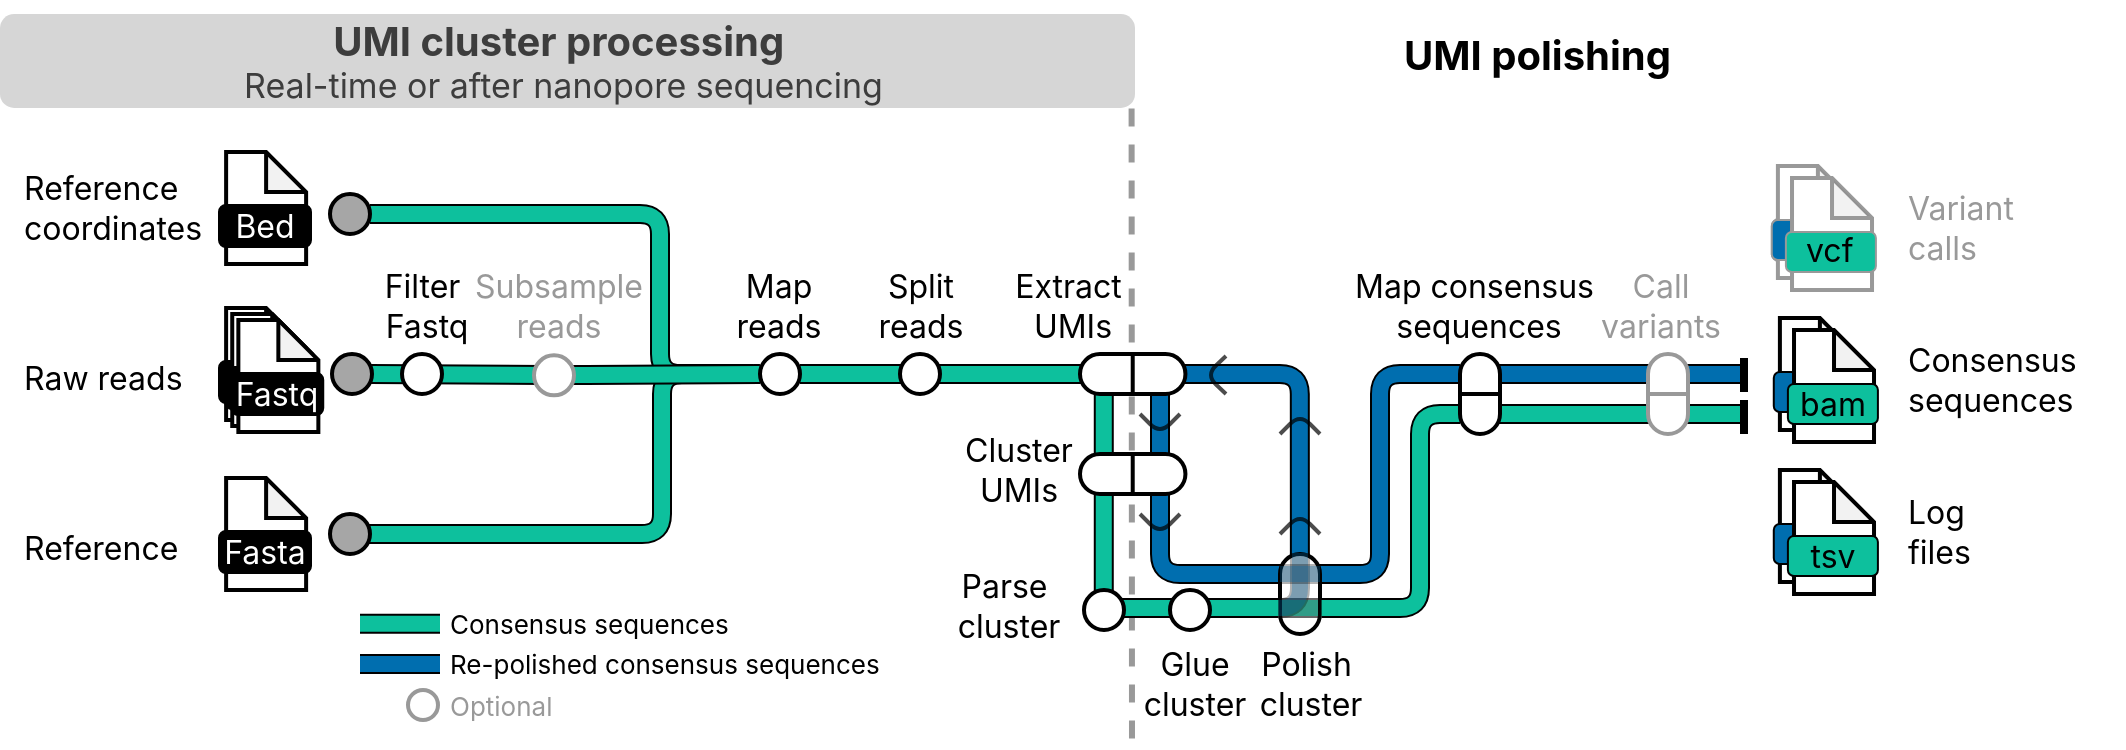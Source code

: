<mxfile version="28.2.7">
  <diagram name="Seite-1" id="3bF9rq2xx_g0gthPHJ9G">
    <mxGraphModel dx="666" dy="364" grid="1" gridSize="10" guides="1" tooltips="1" connect="1" arrows="1" fold="1" page="1" pageScale="1" pageWidth="1169" pageHeight="827" math="0" shadow="0">
      <root>
        <mxCell id="0" />
        <mxCell id="1" parent="0" />
        <mxCell id="2pm-f7Pg-tqy8rKEGzNo-13" value="" style="endArrow=none;dashed=1;html=1;strokeWidth=3;rounded=1;strokeColor=#999999;exitX=0.997;exitY=1.005;exitDx=0;exitDy=0;entryX=0;entryY=0;entryDx=0;entryDy=0;curved=0;fontStyle=0;exitPerimeter=0;" parent="1" source="Rd3KW8EyjoE05cJ4AEKy-13" edge="1">
          <mxGeometry width="50" height="50" relative="1" as="geometry">
            <mxPoint x="636" y="150" as="sourcePoint" />
            <mxPoint x="636" y="514" as="targetPoint" />
          </mxGeometry>
        </mxCell>
        <mxCell id="n7PtKCFFsoCD1RpOH3wQ-37" value="" style="shape=filledEdge;curved=0;rounded=1;fixDash=1;endArrow=none;strokeWidth=10;fillColor=#0DC09D;edgeStyle=orthogonalEdgeStyle;html=1;jumpSize=6;entryX=0;entryY=0.5;entryDx=0;entryDy=0;fontStyle=0;exitX=0.925;exitY=0.499;exitDx=0;exitDy=0;exitPerimeter=0;" parent="1" edge="1" source="Sd8h4VzTOoxkD8U8rxWp-44">
          <mxGeometry width="60" height="40" relative="1" as="geometry">
            <mxPoint x="255.5" y="410.004" as="sourcePoint" />
            <mxPoint x="446.5" y="330.004" as="targetPoint" />
            <Array as="points">
              <mxPoint x="401" y="410" />
              <mxPoint x="401" y="330" />
            </Array>
          </mxGeometry>
        </mxCell>
        <mxCell id="tICcSIBkglp0ECDKhNff-28" value="" style="shape=filledEdge;curved=0;rounded=1;fixDash=1;endArrow=none;strokeWidth=10;fillColor=#0DC09D;edgeStyle=orthogonalEdgeStyle;html=1;strokeColor=default;align=center;verticalAlign=middle;fontFamily=Helvetica;fontSize=11;fontColor=default;labelBackgroundColor=default;jumpSize=6;fontStyle=0;" parent="1" edge="1">
          <mxGeometry width="60" height="40" relative="1" as="geometry">
            <mxPoint x="892" y="350" as="sourcePoint" />
            <mxPoint x="942" y="350" as="targetPoint" />
          </mxGeometry>
        </mxCell>
        <mxCell id="2pm-f7Pg-tqy8rKEGzNo-18" value="" style="shape=filledEdge;curved=0;rounded=1;fixDash=1;endArrow=none;strokeWidth=10;fillColor=#0DC09D;edgeStyle=orthogonalEdgeStyle;html=1;strokeColor=default;align=center;verticalAlign=middle;fontFamily=Helvetica;fontSize=11;fontColor=default;labelBackgroundColor=default;jumpSize=6;fontStyle=0;" parent="1" edge="1">
          <mxGeometry width="60" height="40" relative="1" as="geometry">
            <mxPoint x="802" y="350" as="sourcePoint" />
            <mxPoint x="897" y="350" as="targetPoint" />
          </mxGeometry>
        </mxCell>
        <mxCell id="Rd3KW8EyjoE05cJ4AEKy-6" value="" style="shape=filledEdge;curved=0;rounded=1;fixDash=1;endArrow=none;strokeWidth=10;fillColor=#006eaf;edgeStyle=orthogonalEdgeStyle;html=1;strokeColor=default;align=center;verticalAlign=middle;fontFamily=Helvetica;fontSize=11;fontColor=default;labelBackgroundColor=default;jumpSize=6;fontStyle=0;" parent="1" edge="1">
          <mxGeometry width="60" height="40" relative="1" as="geometry">
            <mxPoint x="892" y="330" as="sourcePoint" />
            <mxPoint x="942" y="330" as="targetPoint" />
          </mxGeometry>
        </mxCell>
        <mxCell id="Rd3KW8EyjoE05cJ4AEKy-7" value="" style="shape=filledEdge;curved=0;rounded=1;fixDash=1;endArrow=none;strokeWidth=10;fillColor=#006eaf;edgeStyle=orthogonalEdgeStyle;html=1;strokeColor=default;align=center;verticalAlign=middle;fontFamily=Helvetica;fontSize=11;fontColor=default;labelBackgroundColor=default;jumpSize=6;fontStyle=0;" parent="1" edge="1">
          <mxGeometry width="60" height="40" relative="1" as="geometry">
            <mxPoint x="802" y="330" as="sourcePoint" />
            <mxPoint x="897" y="330" as="targetPoint" />
            <Array as="points">
              <mxPoint x="852" y="330" />
              <mxPoint x="852" y="330" />
            </Array>
          </mxGeometry>
        </mxCell>
        <mxCell id="Sd8h4VzTOoxkD8U8rxWp-176" value="" style="endArrow=none;html=1;rounded=1;strokeWidth=4;fontFamily=Inter;fontStyle=0;" parent="1" edge="1">
          <mxGeometry width="50" height="50" relative="1" as="geometry">
            <mxPoint x="942" y="322" as="sourcePoint" />
            <mxPoint x="942" y="339" as="targetPoint" />
          </mxGeometry>
        </mxCell>
        <mxCell id="tICcSIBkglp0ECDKhNff-22" value="" style="shape=filledEdge;curved=0;rounded=1;fixDash=1;endArrow=none;strokeWidth=10;fillColor=#006eaf;edgeStyle=orthogonalEdgeStyle;html=1;strokeColor=default;align=center;verticalAlign=middle;fontFamily=Helvetica;fontSize=11;fontColor=default;labelBackgroundColor=default;jumpSize=6;exitX=0.497;exitY=0.041;exitDx=0;exitDy=0;exitPerimeter=0;fontStyle=0;" parent="1" source="Sd8h4VzTOoxkD8U8rxWp-162" edge="1">
          <mxGeometry width="60" height="40" relative="1" as="geometry">
            <mxPoint x="660" y="440" as="sourcePoint" />
            <mxPoint x="660" y="330" as="targetPoint" />
            <Array as="points">
              <mxPoint x="720" y="330" />
            </Array>
          </mxGeometry>
        </mxCell>
        <mxCell id="tICcSIBkglp0ECDKhNff-26" value="" style="shape=filledEdge;curved=0;rounded=1;fixDash=1;endArrow=none;strokeWidth=10;fillColor=#006eaf;edgeStyle=orthogonalEdgeStyle;html=1;strokeColor=default;align=center;verticalAlign=middle;fontFamily=Helvetica;fontSize=11;fontColor=default;labelBackgroundColor=default;jumpSize=6;fontStyle=0;" parent="1" source="2pm-f7Pg-tqy8rKEGzNo-8" target="Sd8h4VzTOoxkD8U8rxWp-91" edge="1">
          <mxGeometry width="60" height="40" relative="1" as="geometry">
            <mxPoint x="660" y="390.0" as="sourcePoint" />
            <mxPoint x="800" y="375.0" as="targetPoint" />
            <Array as="points">
              <mxPoint x="650" y="430" />
              <mxPoint x="760" y="430" />
              <mxPoint x="760" y="330" />
            </Array>
          </mxGeometry>
        </mxCell>
        <mxCell id="Sd8h4VzTOoxkD8U8rxWp-162" value="" style="rounded=1;whiteSpace=wrap;html=1;strokeWidth=2;arcSize=50;fontFamily=Inter;fontStyle=0;fillColor=default;" parent="1" vertex="1">
          <mxGeometry x="710" y="420" width="20" height="40" as="geometry" />
        </mxCell>
        <mxCell id="Rd3KW8EyjoE05cJ4AEKy-3" value="" style="shape=filledEdge;curved=0;rounded=1;fixDash=1;endArrow=none;strokeWidth=10;fillColor=#0DC09D;edgeStyle=orthogonalEdgeStyle;html=1;strokeColor=default;align=center;verticalAlign=middle;fontFamily=Helvetica;fontSize=11;fontColor=default;labelBackgroundColor=default;jumpSize=6;opacity=60;fontStyle=0;" parent="1" edge="1">
          <mxGeometry width="60" height="40" relative="1" as="geometry">
            <mxPoint x="711" y="447" as="sourcePoint" />
            <mxPoint x="729" y="447" as="targetPoint" />
          </mxGeometry>
        </mxCell>
        <mxCell id="Rd3KW8EyjoE05cJ4AEKy-2" value="" style="shape=filledEdge;curved=0;rounded=1;fixDash=1;endArrow=none;strokeWidth=10;fillColor=#006eaf;edgeStyle=orthogonalEdgeStyle;html=1;strokeColor=default;align=center;verticalAlign=middle;fontFamily=Helvetica;fontSize=11;fontColor=default;labelBackgroundColor=default;jumpSize=6;entryX=0.499;entryY=-0.013;entryDx=0;entryDy=0;entryPerimeter=0;opacity=30;fontStyle=0;" parent="1" target="Sd8h4VzTOoxkD8U8rxWp-162" edge="1">
          <mxGeometry width="60" height="40" relative="1" as="geometry">
            <mxPoint x="700" y="447" as="sourcePoint" />
            <mxPoint x="804" y="446.92" as="targetPoint" />
            <Array as="points">
              <mxPoint x="720" y="447" />
            </Array>
          </mxGeometry>
        </mxCell>
        <mxCell id="tICcSIBkglp0ECDKhNff-27" value="" style="shape=filledEdge;curved=0;rounded=1;fixDash=1;endArrow=none;strokeWidth=10;fillColor=#0DC09D;edgeStyle=orthogonalEdgeStyle;html=1;strokeColor=default;align=center;verticalAlign=middle;fontFamily=Helvetica;fontSize=11;fontColor=default;labelBackgroundColor=default;jumpSize=6;fontStyle=0;" parent="1" target="Sd8h4VzTOoxkD8U8rxWp-91" edge="1">
          <mxGeometry width="60" height="40" relative="1" as="geometry">
            <mxPoint x="730.8" y="447" as="sourcePoint" />
            <mxPoint x="804" y="392" as="targetPoint" />
            <Array as="points">
              <mxPoint x="780" y="447" />
              <mxPoint x="780" y="350" />
            </Array>
          </mxGeometry>
        </mxCell>
        <mxCell id="LTPmQV1cexDtrz1gQbqc-245" value="" style="shape=filledEdge;curved=0;rounded=1;fixDash=1;endArrow=none;strokeWidth=10;fillColor=#0DC09D;edgeStyle=orthogonalEdgeStyle;html=1;strokeColor=default;align=center;verticalAlign=middle;fontFamily=Helvetica;fontSize=11;fontColor=default;labelBackgroundColor=default;jumpSize=6;fontStyle=0;" parent="1" edge="1">
          <mxGeometry width="60" height="40" relative="1" as="geometry">
            <mxPoint x="619" y="447" as="sourcePoint" />
            <mxPoint x="709.2" y="447" as="targetPoint" />
          </mxGeometry>
        </mxCell>
        <mxCell id="LTPmQV1cexDtrz1gQbqc-231" value="" style="shape=filledEdge;curved=0;rounded=1;fixDash=1;endArrow=none;strokeWidth=10;fillColor=#0DC09D;edgeStyle=orthogonalEdgeStyle;html=1;jumpSize=6;entryX=0;entryY=0.5;entryDx=0;entryDy=0;fontStyle=0;" parent="1" source="Sd8h4VzTOoxkD8U8rxWp-42" edge="1">
          <mxGeometry width="60" height="40" relative="1" as="geometry">
            <mxPoint x="255.0" y="240.0" as="sourcePoint" />
            <mxPoint x="446.0" y="330.0" as="targetPoint" />
            <Array as="points">
              <mxPoint x="400" y="250" />
              <mxPoint x="400" y="330" />
            </Array>
          </mxGeometry>
        </mxCell>
        <mxCell id="2pm-f7Pg-tqy8rKEGzNo-11" value="" style="shape=filledEdge;curved=0;rounded=1;fixDash=1;endArrow=none;strokeWidth=10;fillColor=#0DC09D;edgeStyle=orthogonalEdgeStyle;html=1;strokeColor=default;align=center;verticalAlign=middle;fontFamily=Helvetica;fontSize=11;fontColor=default;labelBackgroundColor=default;jumpSize=6;fontStyle=0;" parent="1" edge="1">
          <mxGeometry width="60" height="40" relative="1" as="geometry">
            <mxPoint x="621.89" y="440" as="sourcePoint" />
            <mxPoint x="621.89" y="390" as="targetPoint" />
          </mxGeometry>
        </mxCell>
        <mxCell id="tICcSIBkglp0ECDKhNff-14" value="" style="shape=filledEdge;curved=0;rounded=1;fixDash=1;endArrow=none;strokeWidth=10;fillColor=#0DC09D;edgeStyle=orthogonalEdgeStyle;html=1;strokeColor=default;align=center;verticalAlign=middle;fontFamily=Helvetica;fontSize=11;fontColor=default;labelBackgroundColor=default;jumpSize=6;exitX=1;exitY=0.5;exitDx=0;exitDy=0;fontStyle=0;" parent="1" source="Sd8h4VzTOoxkD8U8rxWp-32" edge="1">
          <mxGeometry width="60" height="40" relative="1" as="geometry">
            <mxPoint x="540" y="330" as="sourcePoint" />
            <mxPoint x="640" y="330" as="targetPoint" />
          </mxGeometry>
        </mxCell>
        <mxCell id="tICcSIBkglp0ECDKhNff-19" value="" style="shape=filledEdge;curved=0;rounded=1;fixDash=1;endArrow=none;strokeWidth=10;fillColor=#0DC09D;edgeStyle=orthogonalEdgeStyle;html=1;strokeColor=default;align=center;verticalAlign=middle;fontFamily=Helvetica;fontSize=11;fontColor=default;labelBackgroundColor=default;jumpSize=6;fontStyle=0;" parent="1" edge="1">
          <mxGeometry width="60" height="40" relative="1" as="geometry">
            <mxPoint x="621.89" y="380" as="sourcePoint" />
            <mxPoint x="621.89" y="330" as="targetPoint" />
          </mxGeometry>
        </mxCell>
        <mxCell id="tICcSIBkglp0ECDKhNff-23" value="" style="shape=filledEdge;curved=0;rounded=1;fixDash=1;endArrow=none;strokeWidth=10;fillColor=#006eaf;edgeStyle=orthogonalEdgeStyle;html=1;strokeColor=default;align=center;verticalAlign=middle;fontFamily=Helvetica;fontSize=11;fontColor=default;labelBackgroundColor=default;jumpSize=6;fontStyle=0;" parent="1" edge="1">
          <mxGeometry width="60" height="40" relative="1" as="geometry">
            <mxPoint x="650" y="380" as="sourcePoint" />
            <mxPoint x="650" y="330" as="targetPoint" />
          </mxGeometry>
        </mxCell>
        <mxCell id="Sd8h4VzTOoxkD8U8rxWp-30" value="Filter&amp;nbsp;&lt;div style=&quot;font-size: 16px;&quot;&gt;Fastq&lt;/div&gt;" style="text;html=1;align=center;verticalAlign=middle;resizable=0;points=[];autosize=1;strokeColor=none;fillColor=none;fontSize=16;fontFamily=Inter;fontStyle=0;rounded=1;" parent="1" vertex="1">
          <mxGeometry x="248" y="270.68" width="70" height="50" as="geometry" />
        </mxCell>
        <mxCell id="2pm-f7Pg-tqy8rKEGzNo-17" value="" style="shape=filledEdge;curved=0;rounded=1;fixDash=1;endArrow=none;strokeWidth=10;fillColor=#006eaf;edgeStyle=orthogonalEdgeStyle;html=1;strokeColor=default;align=center;verticalAlign=middle;fontFamily=Helvetica;fontSize=11;fontColor=default;labelBackgroundColor=default;jumpSize=6;opacity=30;fontStyle=0;" parent="1" edge="1">
          <mxGeometry width="60" height="40" relative="1" as="geometry">
            <mxPoint x="710" y="430" as="sourcePoint" />
            <mxPoint x="730" y="430" as="targetPoint" />
            <Array as="points">
              <mxPoint x="721" y="430" />
              <mxPoint x="721" y="430" />
            </Array>
          </mxGeometry>
        </mxCell>
        <mxCell id="Sd8h4VzTOoxkD8U8rxWp-34" value="Map&lt;div style=&quot;font-size: 16px;&quot;&gt;reads&lt;/div&gt;" style="text;html=1;align=center;verticalAlign=middle;resizable=0;points=[];autosize=1;strokeColor=none;fillColor=none;fontSize=16;fontFamily=Inter;fontStyle=0;rounded=1;" parent="1" vertex="1">
          <mxGeometry x="424" y="270.68" width="70" height="50" as="geometry" />
        </mxCell>
        <mxCell id="Sd8h4VzTOoxkD8U8rxWp-51" value="Split&lt;div style=&quot;font-size: 16px;&quot;&gt;reads&lt;/div&gt;" style="text;html=1;align=center;verticalAlign=middle;resizable=0;points=[];autosize=1;strokeColor=none;fillColor=none;fontSize=16;fontFamily=Inter;fontStyle=0;rounded=1;" parent="1" vertex="1">
          <mxGeometry x="495" y="270.68" width="70" height="50" as="geometry" />
        </mxCell>
        <mxCell id="Sd8h4VzTOoxkD8U8rxWp-56" value="Extract&amp;nbsp;&lt;div style=&quot;font-size: 16px;&quot;&gt;UMIs&lt;/div&gt;" style="text;html=1;align=center;verticalAlign=middle;resizable=0;points=[];autosize=1;strokeColor=none;fillColor=none;fontSize=16;fontFamily=Inter;fontStyle=0;rounded=1;" parent="1" vertex="1">
          <mxGeometry x="566" y="270.68" width="80" height="50" as="geometry" />
        </mxCell>
        <mxCell id="Sd8h4VzTOoxkD8U8rxWp-57" value="Cluster&lt;br&gt;UMIs" style="text;html=1;align=center;verticalAlign=middle;resizable=0;points=[];autosize=1;strokeColor=none;fillColor=none;fontSize=16;fontFamily=Inter;fontStyle=0;rounded=1;" parent="1" vertex="1">
          <mxGeometry x="538.72" y="353" width="80" height="50" as="geometry" />
        </mxCell>
        <mxCell id="Sd8h4VzTOoxkD8U8rxWp-62" value="&lt;div&gt;Parse&amp;nbsp;&lt;/div&gt;&lt;div&gt;&lt;span style=&quot;background-color: initial;&quot;&gt;cluster&lt;/span&gt;&lt;/div&gt;" style="text;html=1;align=center;verticalAlign=middle;resizable=0;points=[];autosize=1;strokeColor=none;fillColor=none;fontSize=16;fontFamily=Inter;fontStyle=0;rounded=1;" parent="1" vertex="1">
          <mxGeometry x="538.72" y="421" width="70" height="50" as="geometry" />
        </mxCell>
        <mxCell id="Sd8h4VzTOoxkD8U8rxWp-66" value="Polish&amp;nbsp;&lt;div&gt;&lt;span style=&quot;background-color: initial;&quot;&gt;cluster&lt;/span&gt;&lt;/div&gt;" style="text;html=1;align=center;verticalAlign=middle;resizable=0;points=[];autosize=1;strokeColor=none;fillColor=none;fontSize=16;fontFamily=Inter;fontStyle=0;rounded=1;" parent="1" vertex="1">
          <mxGeometry x="690.0" y="460" width="70" height="50" as="geometry" />
        </mxCell>
        <mxCell id="Sd8h4VzTOoxkD8U8rxWp-157" value="" style="endArrow=none;html=1;rounded=1;strokeWidth=7;exitX=0.908;exitY=0.503;exitDx=0;exitDy=0;entryX=0.897;entryY=0.35;entryDx=0;entryDy=0;strokeColor=#006EAF;exitPerimeter=0;entryPerimeter=0;fillColor=#1ba1e2;fontFamily=Inter;fontStyle=0;" parent="1" target="Sd8h4VzTOoxkD8U8rxWp-156" edge="1">
          <mxGeometry width="50" height="50" relative="1" as="geometry">
            <mxPoint x="640.88" y="330.06" as="sourcePoint" />
            <mxPoint x="641" y="447" as="targetPoint" />
            <Array as="points" />
          </mxGeometry>
        </mxCell>
        <mxCell id="Sd8h4VzTOoxkD8U8rxWp-156" value="" style="rounded=1;whiteSpace=wrap;html=1;strokeWidth=2;arcSize=50;direction=south;fontFamily=Inter;fontStyle=0;" parent="1" vertex="1">
          <mxGeometry x="610" y="320" width="52.72" height="20" as="geometry" />
        </mxCell>
        <mxCell id="Sd8h4VzTOoxkD8U8rxWp-44" value="" style="ellipse;whiteSpace=wrap;html=1;aspect=fixed;rounded=1;rotation=0;strokeWidth=2;fillColor=#a6a6a6;fontFamily=Inter;fontStyle=0;" parent="1" vertex="1">
          <mxGeometry x="235" y="400" width="20" height="20" as="geometry" />
        </mxCell>
        <mxCell id="Sd8h4VzTOoxkD8U8rxWp-49" value="" style="ellipse;whiteSpace=wrap;html=1;aspect=fixed;rounded=1;rotation=0;strokeWidth=2;fontFamily=Inter;fontStyle=0;" parent="1" vertex="1">
          <mxGeometry x="520" y="320" width="20" height="20" as="geometry" />
        </mxCell>
        <mxCell id="Sd8h4VzTOoxkD8U8rxWp-42" value="" style="ellipse;whiteSpace=wrap;html=1;aspect=fixed;rounded=1;rotation=0;strokeWidth=2;fillColor=#a6a6a6;fontFamily=Inter;fontStyle=0;" parent="1" vertex="1">
          <mxGeometry x="235" y="240" width="20" height="20" as="geometry" />
        </mxCell>
        <mxCell id="2pm-f7Pg-tqy8rKEGzNo-8" value="" style="rounded=1;whiteSpace=wrap;html=1;strokeWidth=2;arcSize=50;direction=south;fontFamily=Inter;fontStyle=0;" parent="1" vertex="1">
          <mxGeometry x="610" y="370" width="52.72" height="20" as="geometry" />
        </mxCell>
        <mxCell id="2pm-f7Pg-tqy8rKEGzNo-5" value="" style="shape=filledEdge;curved=0;rounded=1;fixDash=1;endArrow=none;strokeWidth=10;fillColor=#0DC09D;edgeStyle=orthogonalEdgeStyle;html=1;strokeColor=default;align=center;verticalAlign=middle;fontFamily=Helvetica;fontSize=11;fontColor=default;labelBackgroundColor=default;jumpSize=6;fontStyle=0;entryX=0;entryY=0.5;entryDx=0;entryDy=0;" parent="1" target="Sd8h4VzTOoxkD8U8rxWp-32" edge="1">
          <mxGeometry width="60" height="40" relative="1" as="geometry">
            <mxPoint x="255" y="330" as="sourcePoint" />
            <mxPoint x="440" y="330" as="targetPoint" />
            <Array as="points" />
          </mxGeometry>
        </mxCell>
        <mxCell id="2pm-f7Pg-tqy8rKEGzNo-4" value="" style="ellipse;whiteSpace=wrap;html=1;aspect=fixed;rounded=1;rotation=0;strokeWidth=2;fontFamily=Inter;fontStyle=0;" parent="1" vertex="1">
          <mxGeometry x="271" y="320" width="20" height="20" as="geometry" />
        </mxCell>
        <mxCell id="Sd8h4VzTOoxkD8U8rxWp-43" value="" style="ellipse;whiteSpace=wrap;html=1;aspect=fixed;rounded=1;rotation=0;strokeWidth=2;fillColor=#a6a6a6;fontFamily=Inter;fontStyle=0;" parent="1" vertex="1">
          <mxGeometry x="236" y="320" width="20" height="20" as="geometry" />
        </mxCell>
        <mxCell id="rniML0AsOK32o4K8q4Zo-3" value="&lt;div&gt;&lt;span style=&quot;background-color: initial;&quot;&gt;Glue&lt;/span&gt;&lt;/div&gt;&lt;div&gt;&lt;span style=&quot;background-color: initial;&quot;&gt;cluster&lt;/span&gt;&lt;br&gt;&lt;/div&gt;" style="text;html=1;align=center;verticalAlign=middle;resizable=0;points=[];autosize=1;strokeColor=none;fillColor=none;fontSize=16;fontFamily=Inter;fontStyle=0;rounded=1;" parent="1" vertex="1">
          <mxGeometry x="632" y="460" width="70" height="50" as="geometry" />
        </mxCell>
        <mxCell id="X1Z49NmpIJZOCan_wDhX-5" value="" style="endArrow=none;html=1;rounded=1;strokeWidth=2;strokeColor=#000000;opacity=70;fontStyle=0;" parent="1" edge="1">
          <mxGeometry width="50" height="50" relative="1" as="geometry">
            <mxPoint x="710" y="410" as="sourcePoint" />
            <mxPoint x="730" y="410" as="targetPoint" />
            <Array as="points">
              <mxPoint x="720" y="400" />
            </Array>
          </mxGeometry>
        </mxCell>
        <mxCell id="X1Z49NmpIJZOCan_wDhX-6" value="" style="endArrow=none;html=1;rounded=1;strokeWidth=2;strokeColor=#000000;opacity=70;fontStyle=0;" parent="1" edge="1">
          <mxGeometry width="50" height="50" relative="1" as="geometry">
            <mxPoint x="710" y="360" as="sourcePoint" />
            <mxPoint x="730" y="360" as="targetPoint" />
            <Array as="points">
              <mxPoint x="720" y="350" />
            </Array>
          </mxGeometry>
        </mxCell>
        <mxCell id="X1Z49NmpIJZOCan_wDhX-7" value="" style="endArrow=none;html=1;rounded=1;strokeWidth=2;strokeColor=#000000;opacity=70;fontStyle=0;" parent="1" edge="1">
          <mxGeometry width="50" height="50" relative="1" as="geometry">
            <mxPoint x="683" y="321" as="sourcePoint" />
            <mxPoint x="683" y="340" as="targetPoint" />
            <Array as="points">
              <mxPoint x="673" y="330.54" />
            </Array>
          </mxGeometry>
        </mxCell>
        <mxCell id="LTPmQV1cexDtrz1gQbqc-242" value="" style="endArrow=none;html=1;rounded=1;strokeWidth=2;strokeColor=#000000;opacity=70;fontStyle=0;" parent="1" edge="1">
          <mxGeometry width="50" height="50" relative="1" as="geometry">
            <mxPoint x="640" y="350" as="sourcePoint" />
            <mxPoint x="660" y="350" as="targetPoint" />
            <Array as="points">
              <mxPoint x="650" y="360" />
            </Array>
          </mxGeometry>
        </mxCell>
        <mxCell id="LTPmQV1cexDtrz1gQbqc-243" value="" style="endArrow=none;html=1;rounded=1;strokeWidth=2;strokeColor=#000000;opacity=70;fontStyle=0;" parent="1" edge="1">
          <mxGeometry width="50" height="50" relative="1" as="geometry">
            <mxPoint x="640" y="400" as="sourcePoint" />
            <mxPoint x="660" y="400" as="targetPoint" />
            <Array as="points">
              <mxPoint x="650" y="410" />
            </Array>
          </mxGeometry>
        </mxCell>
        <mxCell id="LTPmQV1cexDtrz1gQbqc-248" value="&lt;b style=&quot;font-size: 20px;&quot;&gt;UMI polishing&lt;/b&gt;" style="text;html=1;align=left;verticalAlign=middle;resizable=0;points=[];autosize=1;strokeColor=none;fillColor=none;fontSize=18;fontFamily=Inter;fontStyle=0;rounded=1;" parent="1" vertex="1">
          <mxGeometry x="770" y="150" width="160" height="40" as="geometry" />
        </mxCell>
        <mxCell id="Sd8h4VzTOoxkD8U8rxWp-24" value="Subsample&lt;br style=&quot;font-size: 16px;&quot;&gt;reads" style="text;html=1;align=center;verticalAlign=middle;resizable=0;points=[];autosize=1;strokeColor=none;fillColor=none;fontSize=16;fontColor=#999999;fontFamily=Inter;fontStyle=0;spacing=2;rounded=1;" parent="1" vertex="1">
          <mxGeometry x="294" y="270.68" width="110" height="50" as="geometry" />
        </mxCell>
        <mxCell id="Sd8h4VzTOoxkD8U8rxWp-23" value="" style="ellipse;whiteSpace=wrap;html=1;aspect=fixed;rounded=1;rotation=0;strokeWidth=2;strokeColor=#999999;fontColor=#000000;fontFamily=Inter;fontStyle=0;" parent="1" vertex="1">
          <mxGeometry x="337" y="320.68" width="20" height="20" as="geometry" />
        </mxCell>
        <mxCell id="Sd8h4VzTOoxkD8U8rxWp-61" value="" style="ellipse;whiteSpace=wrap;html=1;aspect=fixed;rounded=1;rotation=0;strokeWidth=2;fontFamily=Inter;fontStyle=0;" parent="1" vertex="1">
          <mxGeometry x="612" y="438" width="20" height="20" as="geometry" />
        </mxCell>
        <mxCell id="rniML0AsOK32o4K8q4Zo-2" value="" style="ellipse;whiteSpace=wrap;html=1;aspect=fixed;rounded=1;rotation=0;strokeWidth=2;fontFamily=Inter;fontStyle=0;" parent="1" vertex="1">
          <mxGeometry x="655" y="438" width="20" height="20" as="geometry" />
        </mxCell>
        <mxCell id="Rd3KW8EyjoE05cJ4AEKy-8" value="" style="group;fontStyle=0;rounded=1;" parent="1" vertex="1" connectable="0">
          <mxGeometry x="220.0" y="440" width="362.72" height="50" as="geometry" />
        </mxCell>
        <mxCell id="Rd3KW8EyjoE05cJ4AEKy-9" value="" style="shape=filledEdge;curved=0;rounded=1;fixDash=1;endArrow=none;strokeWidth=10;fillColor=#0DC09D;edgeStyle=orthogonalEdgeStyle;html=1;strokeColor=default;align=center;verticalAlign=middle;fontFamily=Helvetica;fontSize=11;fontColor=default;labelBackgroundColor=default;jumpSize=6;fontStyle=0;" parent="Rd3KW8EyjoE05cJ4AEKy-8" edge="1">
          <mxGeometry width="60" height="40" relative="1" as="geometry">
            <mxPoint x="30" y="14.82" as="sourcePoint" />
            <mxPoint x="70" y="14.82" as="targetPoint" />
          </mxGeometry>
        </mxCell>
        <mxCell id="Rd3KW8EyjoE05cJ4AEKy-10" value="" style="shape=filledEdge;curved=0;rounded=1;fixDash=1;endArrow=none;strokeWidth=10;fillColor=#006eaf;edgeStyle=orthogonalEdgeStyle;html=1;strokeColor=default;align=center;verticalAlign=middle;fontFamily=Helvetica;fontSize=11;fontColor=default;labelBackgroundColor=default;jumpSize=6;fontStyle=0;" parent="Rd3KW8EyjoE05cJ4AEKy-8" edge="1">
          <mxGeometry width="60" height="40" relative="1" as="geometry">
            <mxPoint x="30" y="35" as="sourcePoint" />
            <mxPoint x="70" y="35" as="targetPoint" />
          </mxGeometry>
        </mxCell>
        <mxCell id="Rd3KW8EyjoE05cJ4AEKy-11" value="Consensus sequences" style="text;html=1;align=left;verticalAlign=middle;resizable=0;points=[];autosize=1;strokeColor=none;fillColor=none;fontSize=13;fontFamily=Inter;fontStyle=0;rounded=1;" parent="Rd3KW8EyjoE05cJ4AEKy-8" vertex="1">
          <mxGeometry x="72.72" width="160" height="30" as="geometry" />
        </mxCell>
        <mxCell id="Rd3KW8EyjoE05cJ4AEKy-12" value="Re-polished&amp;nbsp;&lt;span style=&quot;background-color: initial; font-size: 13px;&quot;&gt;consensus sequences&lt;/span&gt;" style="text;html=1;align=left;verticalAlign=middle;resizable=0;points=[];autosize=1;strokeColor=none;fillColor=none;fontSize=13;fontFamily=Inter;fontStyle=0;rounded=1;" parent="Rd3KW8EyjoE05cJ4AEKy-8" vertex="1">
          <mxGeometry x="72.72" y="20" width="240" height="30" as="geometry" />
        </mxCell>
        <mxCell id="Rd3KW8EyjoE05cJ4AEKy-14" value="" style="ellipse;whiteSpace=wrap;html=1;aspect=fixed;rounded=1;rotation=0;strokeWidth=2;strokeColor=#999999;fontColor=#000000;fontFamily=Inter;fontStyle=0;" parent="1" vertex="1">
          <mxGeometry x="274" y="488" width="15" height="15" as="geometry" />
        </mxCell>
        <mxCell id="Rd3KW8EyjoE05cJ4AEKy-16" value="&lt;font color=&quot;#999999&quot;&gt;Optional&lt;/font&gt;" style="text;html=1;align=left;verticalAlign=middle;resizable=0;points=[];autosize=1;strokeColor=none;fillColor=none;fontSize=13;fontFamily=Inter;fontStyle=0;rounded=1;" parent="1" vertex="1">
          <mxGeometry x="292.72" y="481" width="70" height="30" as="geometry" />
        </mxCell>
        <mxCell id="LTPmQV1cexDtrz1gQbqc-249" value="&lt;div style=&quot;text-align: center;&quot;&gt;&lt;b style=&quot;background-color: initial; font-size: 20px;&quot;&gt;UMI cluster processing&amp;nbsp;&lt;/b&gt;&lt;/div&gt;&lt;font style=&quot;font-size: 17px;&quot;&gt;&lt;div style=&quot;text-align: center;&quot;&gt;&lt;span style=&quot;background-color: initial;&quot;&gt;Real-time or after&amp;nbsp;&lt;/span&gt;&lt;span style=&quot;background-color: initial;&quot;&gt;nanopore sequencing&lt;/span&gt;&lt;/div&gt;&lt;/font&gt;" style="text;html=1;align=left;verticalAlign=middle;resizable=0;points=[];autosize=1;strokeColor=none;fillColor=none;fontSize=18;fontFamily=Inter;fontStyle=0;rounded=1;" parent="1" vertex="1">
          <mxGeometry x="190.246" y="143.75" width="340" height="60" as="geometry" />
        </mxCell>
        <mxCell id="Sd8h4VzTOoxkD8U8rxWp-84" value="Map&amp;nbsp;&lt;span style=&quot;background-color: initial;&quot;&gt;consensus&amp;nbsp;&lt;br&gt;&lt;/span&gt;&lt;span style=&quot;background-color: initial;&quot;&gt;sequences&lt;/span&gt;" style="text;html=1;align=center;verticalAlign=middle;resizable=0;points=[];autosize=1;strokeColor=none;fillColor=none;fontSize=16;fontFamily=Inter;fontStyle=0;rounded=1;" parent="1" vertex="1">
          <mxGeometry x="734" y="270.68" width="150" height="50" as="geometry" />
        </mxCell>
        <mxCell id="Sd8h4VzTOoxkD8U8rxWp-91" value="" style="rounded=1;whiteSpace=wrap;html=1;strokeWidth=2;arcSize=50;fontFamily=Inter;fontStyle=0;" parent="1" vertex="1">
          <mxGeometry x="800" y="320" width="20" height="40" as="geometry" />
        </mxCell>
        <mxCell id="Sd8h4VzTOoxkD8U8rxWp-97" value="Call&lt;br&gt;variants" style="text;html=1;align=center;verticalAlign=middle;resizable=0;points=[];autosize=1;strokeColor=none;fillColor=none;fontSize=16;fontColor=#999999;fontFamily=Inter;fontStyle=0;rounded=1;" parent="1" vertex="1">
          <mxGeometry x="860" y="270.68" width="80" height="50" as="geometry" />
        </mxCell>
        <mxCell id="Sd8h4VzTOoxkD8U8rxWp-168" value="" style="endArrow=none;html=1;rounded=1;strokeWidth=4;fontFamily=Inter;fontStyle=0;" parent="1" edge="1">
          <mxGeometry width="50" height="50" relative="1" as="geometry">
            <mxPoint x="942" y="343" as="sourcePoint" />
            <mxPoint x="942" y="360" as="targetPoint" />
          </mxGeometry>
        </mxCell>
        <mxCell id="X1Z49NmpIJZOCan_wDhX-2" value="" style="endArrow=none;html=1;rounded=1;strokeWidth=2;fontStyle=0;" parent="1" edge="1">
          <mxGeometry width="50" height="50" relative="1" as="geometry">
            <mxPoint x="800" y="340" as="sourcePoint" />
            <mxPoint x="820" y="340" as="targetPoint" />
          </mxGeometry>
        </mxCell>
        <mxCell id="LTPmQV1cexDtrz1gQbqc-256" value="" style="rounded=1;whiteSpace=wrap;html=1;strokeWidth=2;arcSize=50;fontFamily=Inter;fontStyle=0;strokeColor=#999999;" parent="1" vertex="1">
          <mxGeometry x="894" y="320" width="20" height="40" as="geometry" />
        </mxCell>
        <mxCell id="LTPmQV1cexDtrz1gQbqc-257" value="" style="endArrow=none;html=1;rounded=1;strokeWidth=2;strokeColor=#999999;fontStyle=0;" parent="1" edge="1">
          <mxGeometry width="50" height="50" relative="1" as="geometry">
            <mxPoint x="894" y="340" as="sourcePoint" />
            <mxPoint x="914" y="340" as="targetPoint" />
          </mxGeometry>
        </mxCell>
        <mxCell id="n7PtKCFFsoCD1RpOH3wQ-31" value="" style="group;rounded=1;" parent="1" vertex="1" connectable="0">
          <mxGeometry x="80" y="219" width="145" height="56" as="geometry" />
        </mxCell>
        <mxCell id="Sd8h4VzTOoxkD8U8rxWp-46" value="Reference&lt;div style=&quot;font-size: 16px;&quot;&gt;coordinates&lt;/div&gt;" style="text;html=1;align=left;verticalAlign=middle;resizable=0;points=[];autosize=1;strokeColor=none;fillColor=none;fontSize=16;fontFamily=Inter;fontStyle=0;container=0;rounded=1;" parent="n7PtKCFFsoCD1RpOH3wQ-31" vertex="1">
          <mxGeometry y="3" width="110" height="50" as="geometry" />
        </mxCell>
        <mxCell id="LTPmQV1cexDtrz1gQbqc-171" value="" style="shape=note;whiteSpace=wrap;html=1;backgroundOutline=1;darkOpacity=0.05;rounded=1;size=20;strokeWidth=2;fontFamily=Inter;fontStyle=0;strokeColor=#000000;container=0;fontSize=16;" parent="n7PtKCFFsoCD1RpOH3wQ-31" vertex="1">
          <mxGeometry x="103.06" width="40" height="56" as="geometry" />
        </mxCell>
        <mxCell id="LTPmQV1cexDtrz1gQbqc-170" value="&lt;font color=&quot;#ffffff&quot; data-font-src=&quot;https://fonts.googleapis.com/css?family=Maven+Pro&quot; style=&quot;font-size: 16px;&quot;&gt;&lt;span style=&quot;font-size: 16px;&quot;&gt;&lt;font style=&quot;font-size: 16px;&quot;&gt;Bed&lt;/font&gt;&lt;/span&gt;&lt;/font&gt;" style="rounded=1;whiteSpace=wrap;html=1;strokeWidth=2;fillColor=#000000;fontFamily=Inter;fontStyle=0;strokeColor=#000000;container=0;fontSize=16;" parent="n7PtKCFFsoCD1RpOH3wQ-31" vertex="1">
          <mxGeometry x="100" y="27" width="45" height="20" as="geometry" />
        </mxCell>
        <mxCell id="n7PtKCFFsoCD1RpOH3wQ-32" value="" style="group;rounded=1;" parent="1" vertex="1" connectable="0">
          <mxGeometry x="80" y="297" width="151.12" height="62" as="geometry" />
        </mxCell>
        <mxCell id="Sd8h4VzTOoxkD8U8rxWp-47" value="Raw reads" style="text;html=1;align=left;verticalAlign=middle;resizable=0;points=[];autosize=1;strokeColor=none;fillColor=none;fontSize=16;fontFamily=Inter;fontStyle=0;container=0;rounded=1;" parent="n7PtKCFFsoCD1RpOH3wQ-32" vertex="1">
          <mxGeometry y="19.5" width="100" height="30" as="geometry" />
        </mxCell>
        <mxCell id="LTPmQV1cexDtrz1gQbqc-180" value="" style="shape=note;whiteSpace=wrap;html=1;backgroundOutline=1;darkOpacity=0.05;rounded=1;size=20;strokeWidth=2;fontFamily=Inter;fontStyle=0;strokeColor=#000000;container=0;fontSize=16;" parent="n7PtKCFFsoCD1RpOH3wQ-32" vertex="1">
          <mxGeometry x="103.06" width="40" height="56" as="geometry" />
        </mxCell>
        <mxCell id="LTPmQV1cexDtrz1gQbqc-181" value="&lt;font color=&quot;#ffffff&quot; data-font-src=&quot;https://fonts.googleapis.com/css?family=Maven+Pro&quot; style=&quot;font-size: 16px;&quot;&gt;&lt;span style=&quot;font-size: 16px;&quot;&gt;&lt;font style=&quot;font-size: 16px;&quot;&gt;Bed&lt;/font&gt;&lt;/span&gt;&lt;/font&gt;" style="rounded=1;whiteSpace=wrap;html=1;strokeWidth=2;fillColor=#000000;fontFamily=Inter;fontStyle=0;strokeColor=#000000;container=0;fontSize=16;" parent="n7PtKCFFsoCD1RpOH3wQ-32" vertex="1">
          <mxGeometry x="100" y="27" width="45" height="20" as="geometry" />
        </mxCell>
        <mxCell id="LTPmQV1cexDtrz1gQbqc-183" value="" style="shape=note;whiteSpace=wrap;html=1;backgroundOutline=1;darkOpacity=0.05;rounded=1;size=20;strokeWidth=2;fontFamily=Inter;fontStyle=0;strokeColor=#000000;container=0;fontSize=16;" parent="n7PtKCFFsoCD1RpOH3wQ-32" vertex="1">
          <mxGeometry x="106.12" y="3" width="40" height="56" as="geometry" />
        </mxCell>
        <mxCell id="LTPmQV1cexDtrz1gQbqc-184" value="&lt;font color=&quot;#ffffff&quot; data-font-src=&quot;https://fonts.googleapis.com/css?family=Maven+Pro&quot; style=&quot;font-size: 16px;&quot;&gt;&lt;span style=&quot;font-size: 16px;&quot;&gt;&lt;font style=&quot;font-size: 16px;&quot;&gt;Bed&lt;/font&gt;&lt;/span&gt;&lt;/font&gt;" style="rounded=1;whiteSpace=wrap;html=1;strokeWidth=2;fillColor=#000000;fontFamily=Inter;fontStyle=0;strokeColor=#000000;container=0;fontSize=16;" parent="n7PtKCFFsoCD1RpOH3wQ-32" vertex="1">
          <mxGeometry x="103.06" y="30" width="45" height="20" as="geometry" />
        </mxCell>
        <mxCell id="LTPmQV1cexDtrz1gQbqc-191" value="" style="shape=note;whiteSpace=wrap;html=1;backgroundOutline=1;darkOpacity=0.05;rounded=1;size=20;strokeWidth=2;fontFamily=Inter;fontStyle=0;strokeColor=#000000;container=0;fontSize=16;" parent="n7PtKCFFsoCD1RpOH3wQ-32" vertex="1">
          <mxGeometry x="109.18" y="6" width="40" height="56" as="geometry" />
        </mxCell>
        <mxCell id="LTPmQV1cexDtrz1gQbqc-192" value="&lt;font color=&quot;#ffffff&quot; data-font-src=&quot;https://fonts.googleapis.com/css?family=Maven+Pro&quot; style=&quot;font-size: 16px;&quot;&gt;&lt;span style=&quot;font-size: 16px;&quot;&gt;&lt;font style=&quot;font-size: 16px;&quot;&gt;Fastq&lt;/font&gt;&lt;/span&gt;&lt;/font&gt;" style="rounded=1;whiteSpace=wrap;html=1;strokeWidth=2;fillColor=#000000;fontFamily=Inter;fontStyle=0;strokeColor=#000000;container=0;fontSize=16;" parent="n7PtKCFFsoCD1RpOH3wQ-32" vertex="1">
          <mxGeometry x="106.12" y="33" width="45" height="20" as="geometry" />
        </mxCell>
        <mxCell id="n7PtKCFFsoCD1RpOH3wQ-33" value="" style="group;rounded=1;" parent="1" vertex="1" connectable="0">
          <mxGeometry x="80" y="382" width="145" height="56" as="geometry" />
        </mxCell>
        <mxCell id="Sd8h4VzTOoxkD8U8rxWp-45" value="Reference" style="text;html=1;align=left;verticalAlign=middle;resizable=0;points=[];autosize=1;strokeColor=none;fillColor=none;fontSize=16;fontFamily=Inter;fontStyle=0;container=0;rounded=1;" parent="n7PtKCFFsoCD1RpOH3wQ-33" vertex="1">
          <mxGeometry y="20" width="100" height="30" as="geometry" />
        </mxCell>
        <mxCell id="LTPmQV1cexDtrz1gQbqc-194" value="" style="shape=note;whiteSpace=wrap;html=1;backgroundOutline=1;darkOpacity=0.05;rounded=1;size=20;strokeWidth=2;fontFamily=Inter;fontStyle=0;strokeColor=#000000;container=0;fontSize=16;" parent="n7PtKCFFsoCD1RpOH3wQ-33" vertex="1">
          <mxGeometry x="103.06" width="40" height="56" as="geometry" />
        </mxCell>
        <mxCell id="LTPmQV1cexDtrz1gQbqc-195" value="&lt;font color=&quot;#ffffff&quot; data-font-src=&quot;https://fonts.googleapis.com/css?family=Maven+Pro&quot; style=&quot;font-size: 16px;&quot;&gt;&lt;span style=&quot;font-size: 16px;&quot;&gt;&lt;font style=&quot;font-size: 16px;&quot;&gt;Fasta&lt;/font&gt;&lt;/span&gt;&lt;/font&gt;" style="rounded=1;whiteSpace=wrap;html=1;strokeWidth=2;fillColor=#000000;fontFamily=Inter;fontStyle=0;strokeColor=#000000;container=0;fontSize=16;" parent="n7PtKCFFsoCD1RpOH3wQ-33" vertex="1">
          <mxGeometry x="100" y="27" width="45" height="20" as="geometry" />
        </mxCell>
        <mxCell id="n7PtKCFFsoCD1RpOH3wQ-34" value="" style="group;fontColor=#ffffff;rounded=1;" parent="1" vertex="1" connectable="0">
          <mxGeometry x="956.89" y="378" width="115.11" height="62" as="geometry" />
        </mxCell>
        <mxCell id="Sd8h4VzTOoxkD8U8rxWp-123" value="Log&lt;div style=&quot;font-size: 16px;&quot;&gt;files&lt;/div&gt;" style="text;html=1;align=left;verticalAlign=middle;resizable=0;points=[];autosize=1;strokeColor=none;fillColor=none;fontSize=16;fontFamily=Inter;fontStyle=0;container=0;rounded=1;" parent="n7PtKCFFsoCD1RpOH3wQ-34" vertex="1">
          <mxGeometry x="65.11" y="6" width="50" height="50" as="geometry" />
        </mxCell>
        <mxCell id="n7PtKCFFsoCD1RpOH3wQ-17" value="" style="shape=note;whiteSpace=wrap;html=1;backgroundOutline=1;darkOpacity=0.05;rounded=1;size=20;strokeWidth=2;fontFamily=Inter;fontStyle=0;strokeColor=#000000;container=0;fontSize=16;" parent="n7PtKCFFsoCD1RpOH3wQ-34" vertex="1">
          <mxGeometry x="3.06" width="40" height="56" as="geometry" />
        </mxCell>
        <mxCell id="n7PtKCFFsoCD1RpOH3wQ-18" value="&lt;font color=&quot;#ffffff&quot; data-font-src=&quot;https://fonts.googleapis.com/css?family=Maven+Pro&quot; style=&quot;font-size: 16px;&quot;&gt;&lt;span style=&quot;font-size: 16px;&quot;&gt;&lt;font style=&quot;font-size: 16px;&quot;&gt;Bed&lt;/font&gt;&lt;/span&gt;&lt;/font&gt;" style="rounded=1;whiteSpace=wrap;html=1;strokeWidth=1;fillColor=#006eaf;fontFamily=Inter;fontStyle=0;strokeColor=#000000;container=0;fontSize=16;" parent="n7PtKCFFsoCD1RpOH3wQ-34" vertex="1">
          <mxGeometry y="27" width="45" height="20" as="geometry" />
        </mxCell>
        <mxCell id="n7PtKCFFsoCD1RpOH3wQ-19" value="" style="shape=note;whiteSpace=wrap;html=1;backgroundOutline=1;darkOpacity=0.05;rounded=1;size=20;strokeWidth=2;fontFamily=Inter;fontStyle=0;strokeColor=#000000;container=0;fontSize=16;" parent="n7PtKCFFsoCD1RpOH3wQ-34" vertex="1">
          <mxGeometry x="10.12" y="6" width="40" height="56" as="geometry" />
        </mxCell>
        <mxCell id="n7PtKCFFsoCD1RpOH3wQ-20" value="&lt;font style=&quot;font-size: 16px;&quot; data-font-src=&quot;https://fonts.googleapis.com/css?family=Maven+Pro&quot;&gt;&lt;span style=&quot;font-size: 16px;&quot;&gt;&lt;font style=&quot;font-size: 16px;&quot;&gt;tsv&lt;/font&gt;&lt;/span&gt;&lt;/font&gt;" style="rounded=1;whiteSpace=wrap;html=1;strokeWidth=1;fillColor=#0dc09d;fontFamily=Inter;fontStyle=0;strokeColor=#000000;container=0;fontSize=16;fontColor=#000000;" parent="n7PtKCFFsoCD1RpOH3wQ-34" vertex="1">
          <mxGeometry x="7.06" y="33" width="45" height="20" as="geometry" />
        </mxCell>
        <mxCell id="n7PtKCFFsoCD1RpOH3wQ-35" value="" style="group;rounded=1;" parent="1" vertex="1" connectable="0">
          <mxGeometry x="956.89" y="302" width="175.11" height="62" as="geometry" />
        </mxCell>
        <mxCell id="Sd8h4VzTOoxkD8U8rxWp-122" value="Consensus&lt;div style=&quot;font-size: 16px;&quot;&gt;sequences&lt;/div&gt;" style="text;html=1;align=left;verticalAlign=middle;resizable=0;points=[];autosize=1;strokeColor=none;fillColor=none;fontSize=16;fontFamily=Inter;fontStyle=0;rounded=1;" parent="n7PtKCFFsoCD1RpOH3wQ-35" vertex="1">
          <mxGeometry x="65.11" y="6" width="110" height="50" as="geometry" />
        </mxCell>
        <mxCell id="LTPmQV1cexDtrz1gQbqc-207" value="" style="shape=note;whiteSpace=wrap;html=1;backgroundOutline=1;darkOpacity=0.05;rounded=1;size=20;strokeWidth=2;fontFamily=Inter;fontStyle=0;strokeColor=#000000;container=0;fontSize=16;" parent="n7PtKCFFsoCD1RpOH3wQ-35" vertex="1">
          <mxGeometry x="3.06" width="40" height="56" as="geometry" />
        </mxCell>
        <mxCell id="LTPmQV1cexDtrz1gQbqc-208" value="&lt;font color=&quot;#ffffff&quot; data-font-src=&quot;https://fonts.googleapis.com/css?family=Maven+Pro&quot; style=&quot;font-size: 16px;&quot;&gt;&lt;span style=&quot;font-size: 16px;&quot;&gt;&lt;font style=&quot;font-size: 16px;&quot;&gt;Bed&lt;/font&gt;&lt;/span&gt;&lt;/font&gt;" style="rounded=1;whiteSpace=wrap;html=1;strokeWidth=1;fillColor=#006eaf;fontFamily=Inter;fontStyle=0;strokeColor=#000000;container=0;fontSize=16;" parent="n7PtKCFFsoCD1RpOH3wQ-35" vertex="1">
          <mxGeometry y="27" width="45" height="20" as="geometry" />
        </mxCell>
        <mxCell id="LTPmQV1cexDtrz1gQbqc-209" value="" style="shape=note;whiteSpace=wrap;html=1;backgroundOutline=1;darkOpacity=0.05;rounded=1;size=20;strokeWidth=2;fontFamily=Inter;fontStyle=0;strokeColor=#000000;container=0;fontSize=16;" parent="n7PtKCFFsoCD1RpOH3wQ-35" vertex="1">
          <mxGeometry x="10.12" y="6" width="40" height="56" as="geometry" />
        </mxCell>
        <mxCell id="LTPmQV1cexDtrz1gQbqc-210" value="&lt;font style=&quot;font-size: 16px;&quot; data-font-src=&quot;https://fonts.googleapis.com/css?family=Maven+Pro&quot;&gt;&lt;span style=&quot;font-size: 16px;&quot;&gt;&lt;font style=&quot;font-size: 16px;&quot;&gt;bam&lt;/font&gt;&lt;/span&gt;&lt;/font&gt;" style="rounded=1;whiteSpace=wrap;html=1;strokeWidth=1;fillColor=#0dc09d;fontFamily=Inter;fontStyle=0;strokeColor=#000000;container=0;fontSize=16;fontColor=#000000;" parent="n7PtKCFFsoCD1RpOH3wQ-35" vertex="1">
          <mxGeometry x="7.06" y="33" width="45" height="20" as="geometry" />
        </mxCell>
        <mxCell id="n7PtKCFFsoCD1RpOH3wQ-36" value="" style="group;rounded=1;" parent="1" vertex="1" connectable="0">
          <mxGeometry x="955.89" y="226" width="146.11" height="62" as="geometry" />
        </mxCell>
        <mxCell id="Sd8h4VzTOoxkD8U8rxWp-121" value="&lt;font style=&quot;font-size: 16px;&quot;&gt;Variant&lt;/font&gt;&lt;div style=&quot;&quot;&gt;&lt;font style=&quot;font-size: 16px;&quot;&gt;calls&lt;/font&gt;&lt;/div&gt;" style="text;html=1;align=left;verticalAlign=middle;resizable=0;points=[];autosize=1;strokeColor=none;fillColor=none;fontColor=#999999;fontSize=16;fontFamily=Inter;fontStyle=0;container=0;rounded=1;" parent="n7PtKCFFsoCD1RpOH3wQ-36" vertex="1">
          <mxGeometry x="66.11" y="6" width="80" height="50" as="geometry" />
        </mxCell>
        <mxCell id="LTPmQV1cexDtrz1gQbqc-215" value="&lt;font color=&quot;#ffffff&quot; data-font-src=&quot;https://fonts.googleapis.com/css?family=Maven+Pro&quot; style=&quot;font-size: 16px;&quot;&gt;&lt;span style=&quot;font-size: 16px;&quot;&gt;&lt;font style=&quot;font-size: 16px;&quot;&gt;Bed&lt;/font&gt;&lt;/span&gt;&lt;/font&gt;" style="rounded=1;whiteSpace=wrap;html=1;strokeWidth=2;fillColor=#999999;fontFamily=Inter;fontStyle=0;strokeColor=#999999;container=0;fontSize=16;" parent="n7PtKCFFsoCD1RpOH3wQ-36" vertex="1">
          <mxGeometry x="0.56" y="27" width="45" height="20" as="geometry" />
        </mxCell>
        <mxCell id="LTPmQV1cexDtrz1gQbqc-217" value="&lt;font color=&quot;#ffffff&quot; data-font-src=&quot;https://fonts.googleapis.com/css?family=Maven+Pro&quot; style=&quot;font-size: 16px;&quot;&gt;&lt;span style=&quot;font-size: 16px;&quot;&gt;&lt;font style=&quot;font-size: 16px;&quot;&gt;vcf&lt;/font&gt;&lt;/span&gt;&lt;/font&gt;" style="rounded=1;whiteSpace=wrap;html=1;strokeWidth=2;fillColor=#999999;fontFamily=Inter;fontStyle=0;strokeColor=#999999;container=0;fontSize=16;" parent="n7PtKCFFsoCD1RpOH3wQ-36" vertex="1">
          <mxGeometry x="3.62" y="30" width="45" height="20" as="geometry" />
        </mxCell>
        <mxCell id="n7PtKCFFsoCD1RpOH3wQ-6" value="" style="shape=note;whiteSpace=wrap;html=1;backgroundOutline=1;darkOpacity=0.05;rounded=1;size=20;strokeWidth=2;fontFamily=Inter;fontStyle=0;strokeColor=#999999;container=0;fontSize=16;" parent="n7PtKCFFsoCD1RpOH3wQ-36" vertex="1">
          <mxGeometry x="3.06" width="40" height="56" as="geometry" />
        </mxCell>
        <mxCell id="n7PtKCFFsoCD1RpOH3wQ-7" value="&lt;font color=&quot;#ffffff&quot; data-font-src=&quot;https://fonts.googleapis.com/css?family=Maven+Pro&quot; style=&quot;font-size: 16px;&quot;&gt;&lt;span style=&quot;font-size: 16px;&quot;&gt;&lt;font style=&quot;font-size: 16px;&quot;&gt;Bed&lt;/font&gt;&lt;/span&gt;&lt;/font&gt;" style="rounded=1;whiteSpace=wrap;html=1;strokeWidth=1;fillColor=#006eaf;fontFamily=Inter;fontStyle=0;strokeColor=#999999;container=0;fontSize=16;" parent="n7PtKCFFsoCD1RpOH3wQ-36" vertex="1">
          <mxGeometry y="27" width="45" height="20" as="geometry" />
        </mxCell>
        <mxCell id="n7PtKCFFsoCD1RpOH3wQ-8" value="" style="shape=note;whiteSpace=wrap;html=1;backgroundOutline=1;darkOpacity=0.05;rounded=1;size=20;strokeWidth=2;fontFamily=Inter;fontStyle=0;strokeColor=#999999;container=0;fontSize=16;shadow=0;perimeterSpacing=0;" parent="n7PtKCFFsoCD1RpOH3wQ-36" vertex="1">
          <mxGeometry x="10.12" y="6" width="40" height="56" as="geometry" />
        </mxCell>
        <mxCell id="n7PtKCFFsoCD1RpOH3wQ-9" value="" style="rounded=1;whiteSpace=wrap;html=1;strokeWidth=1;fillColor=#0dc09d;fontFamily=Inter;fontStyle=0;strokeColor=#999999;container=0;fontSize=16;fontColor=#000000;" parent="n7PtKCFFsoCD1RpOH3wQ-36" vertex="1">
          <mxGeometry x="7.06" y="33" width="45" height="20" as="geometry" />
        </mxCell>
        <mxCell id="n7PtKCFFsoCD1RpOH3wQ-30" value="&lt;span style=&quot;background-color: initial;&quot;&gt;vcf&lt;/span&gt;" style="text;html=1;align=left;verticalAlign=middle;resizable=0;points=[];autosize=1;strokeColor=none;fillColor=none;fontColor=#000000;fontSize=16;fontFamily=Inter;fontStyle=0;container=0;rounded=1;" parent="n7PtKCFFsoCD1RpOH3wQ-36" vertex="1">
          <mxGeometry x="15.12" y="27" width="50" height="30" as="geometry" />
        </mxCell>
        <mxCell id="Sd8h4VzTOoxkD8U8rxWp-32" value="" style="ellipse;whiteSpace=wrap;html=1;aspect=fixed;rounded=1;rotation=0;strokeWidth=2;fontFamily=Inter;fontStyle=0;" parent="1" vertex="1">
          <mxGeometry x="450" y="320" width="20" height="20" as="geometry" />
        </mxCell>
        <mxCell id="n7PtKCFFsoCD1RpOH3wQ-1" value="" style="group;fontStyle=0;rounded=1;" parent="1" vertex="1" connectable="0">
          <mxGeometry x="70" y="147.5" width="567.5" height="52.5" as="geometry" />
        </mxCell>
        <mxCell id="Rd3KW8EyjoE05cJ4AEKy-13" value="" style="rounded=1;whiteSpace=wrap;html=1;fillColor=#999999;strokeColor=none;opacity=40;fontStyle=0;" parent="n7PtKCFFsoCD1RpOH3wQ-1" vertex="1">
          <mxGeometry y="2.5" width="567.5" height="47" as="geometry" />
        </mxCell>
        <mxCell id="owthoxadH6Ck-poIgWwD-1" value="" style="endArrow=none;html=1;rounded=1;strokeWidth=2;fontStyle=0;entryX=0;entryY=0.5;entryDx=0;entryDy=0;exitX=1;exitY=0.5;exitDx=0;exitDy=0;" edge="1" parent="1">
          <mxGeometry width="50" height="50" relative="1" as="geometry">
            <mxPoint x="636.36" y="340" as="sourcePoint" />
            <mxPoint x="636.36" y="320" as="targetPoint" />
          </mxGeometry>
        </mxCell>
        <mxCell id="owthoxadH6Ck-poIgWwD-2" value="" style="endArrow=none;html=1;rounded=1;strokeWidth=2;fontStyle=0;entryX=0;entryY=0.5;entryDx=0;entryDy=0;exitX=1;exitY=0.5;exitDx=0;exitDy=0;" edge="1" parent="1">
          <mxGeometry width="50" height="50" relative="1" as="geometry">
            <mxPoint x="636.36" y="390" as="sourcePoint" />
            <mxPoint x="636.36" y="370" as="targetPoint" />
          </mxGeometry>
        </mxCell>
      </root>
    </mxGraphModel>
  </diagram>
</mxfile>
